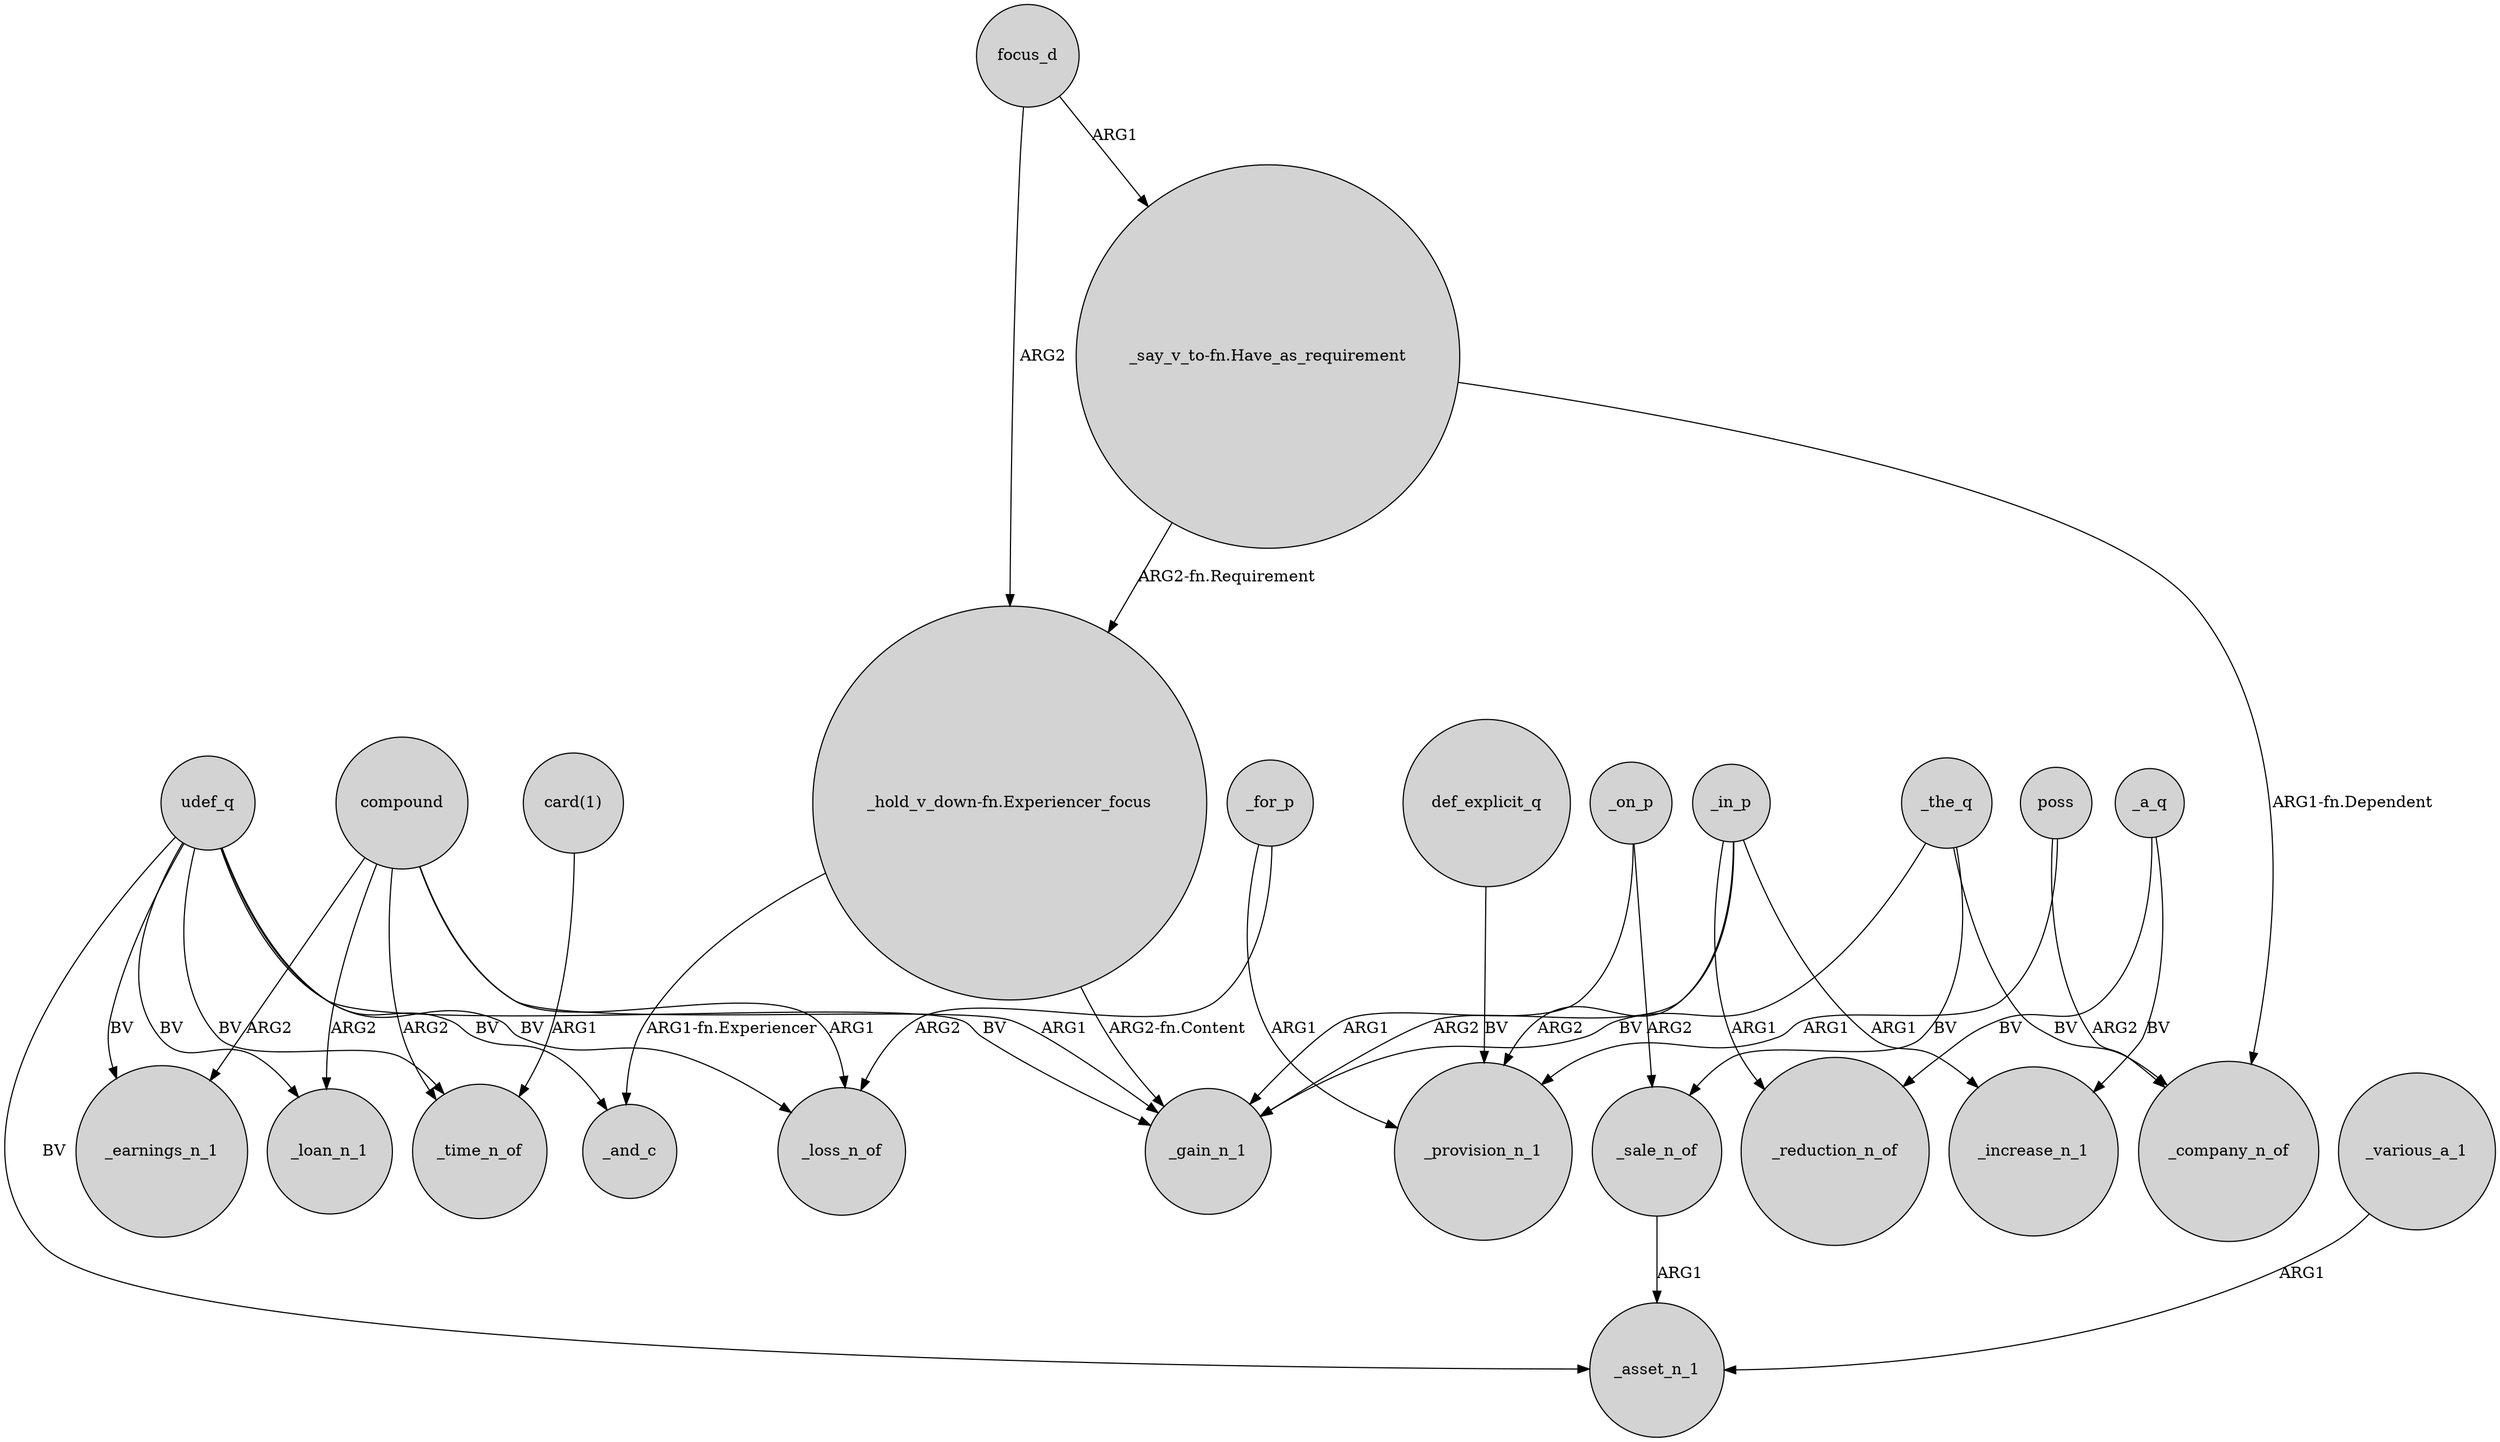 digraph {
	node [shape=circle style=filled]
	focus_d -> "_hold_v_down-fn.Experiencer_focus" [label=ARG2]
	_for_p -> _provision_n_1 [label=ARG1]
	udef_q -> _time_n_of [label=BV]
	_in_p -> _provision_n_1 [label=ARG2]
	_on_p -> _sale_n_of [label=ARG2]
	"_say_v_to-fn.Have_as_requirement" -> "_hold_v_down-fn.Experiencer_focus" [label="ARG2-fn.Requirement"]
	udef_q -> _loan_n_1 [label=BV]
	"_hold_v_down-fn.Experiencer_focus" -> _gain_n_1 [label="ARG2-fn.Content"]
	focus_d -> "_say_v_to-fn.Have_as_requirement" [label=ARG1]
	poss -> _provision_n_1 [label=ARG1]
	udef_q -> _and_c [label=BV]
	udef_q -> _asset_n_1 [label=BV]
	def_explicit_q -> _provision_n_1 [label=BV]
	compound -> _earnings_n_1 [label=ARG2]
	"_say_v_to-fn.Have_as_requirement" -> _company_n_of [label="ARG1-fn.Dependent"]
	poss -> _company_n_of [label=ARG2]
	compound -> _loss_n_of [label=ARG1]
	udef_q -> _earnings_n_1 [label=BV]
	_the_q -> _gain_n_1 [label=BV]
	_sale_n_of -> _asset_n_1 [label=ARG1]
	udef_q -> _loss_n_of [label=BV]
	_in_p -> _gain_n_1 [label=ARG2]
	"_hold_v_down-fn.Experiencer_focus" -> _and_c [label="ARG1-fn.Experiencer"]
	"card(1)" -> _time_n_of [label=ARG1]
	compound -> _time_n_of [label=ARG2]
	_a_q -> _increase_n_1 [label=BV]
	_for_p -> _loss_n_of [label=ARG2]
	_on_p -> _gain_n_1 [label=ARG1]
	compound -> _gain_n_1 [label=ARG1]
	_a_q -> _reduction_n_of [label=BV]
	_various_a_1 -> _asset_n_1 [label=ARG1]
	_the_q -> _sale_n_of [label=BV]
	_in_p -> _increase_n_1 [label=ARG1]
	_the_q -> _company_n_of [label=BV]
	compound -> _loan_n_1 [label=ARG2]
	_in_p -> _reduction_n_of [label=ARG1]
	udef_q -> _gain_n_1 [label=BV]
}
